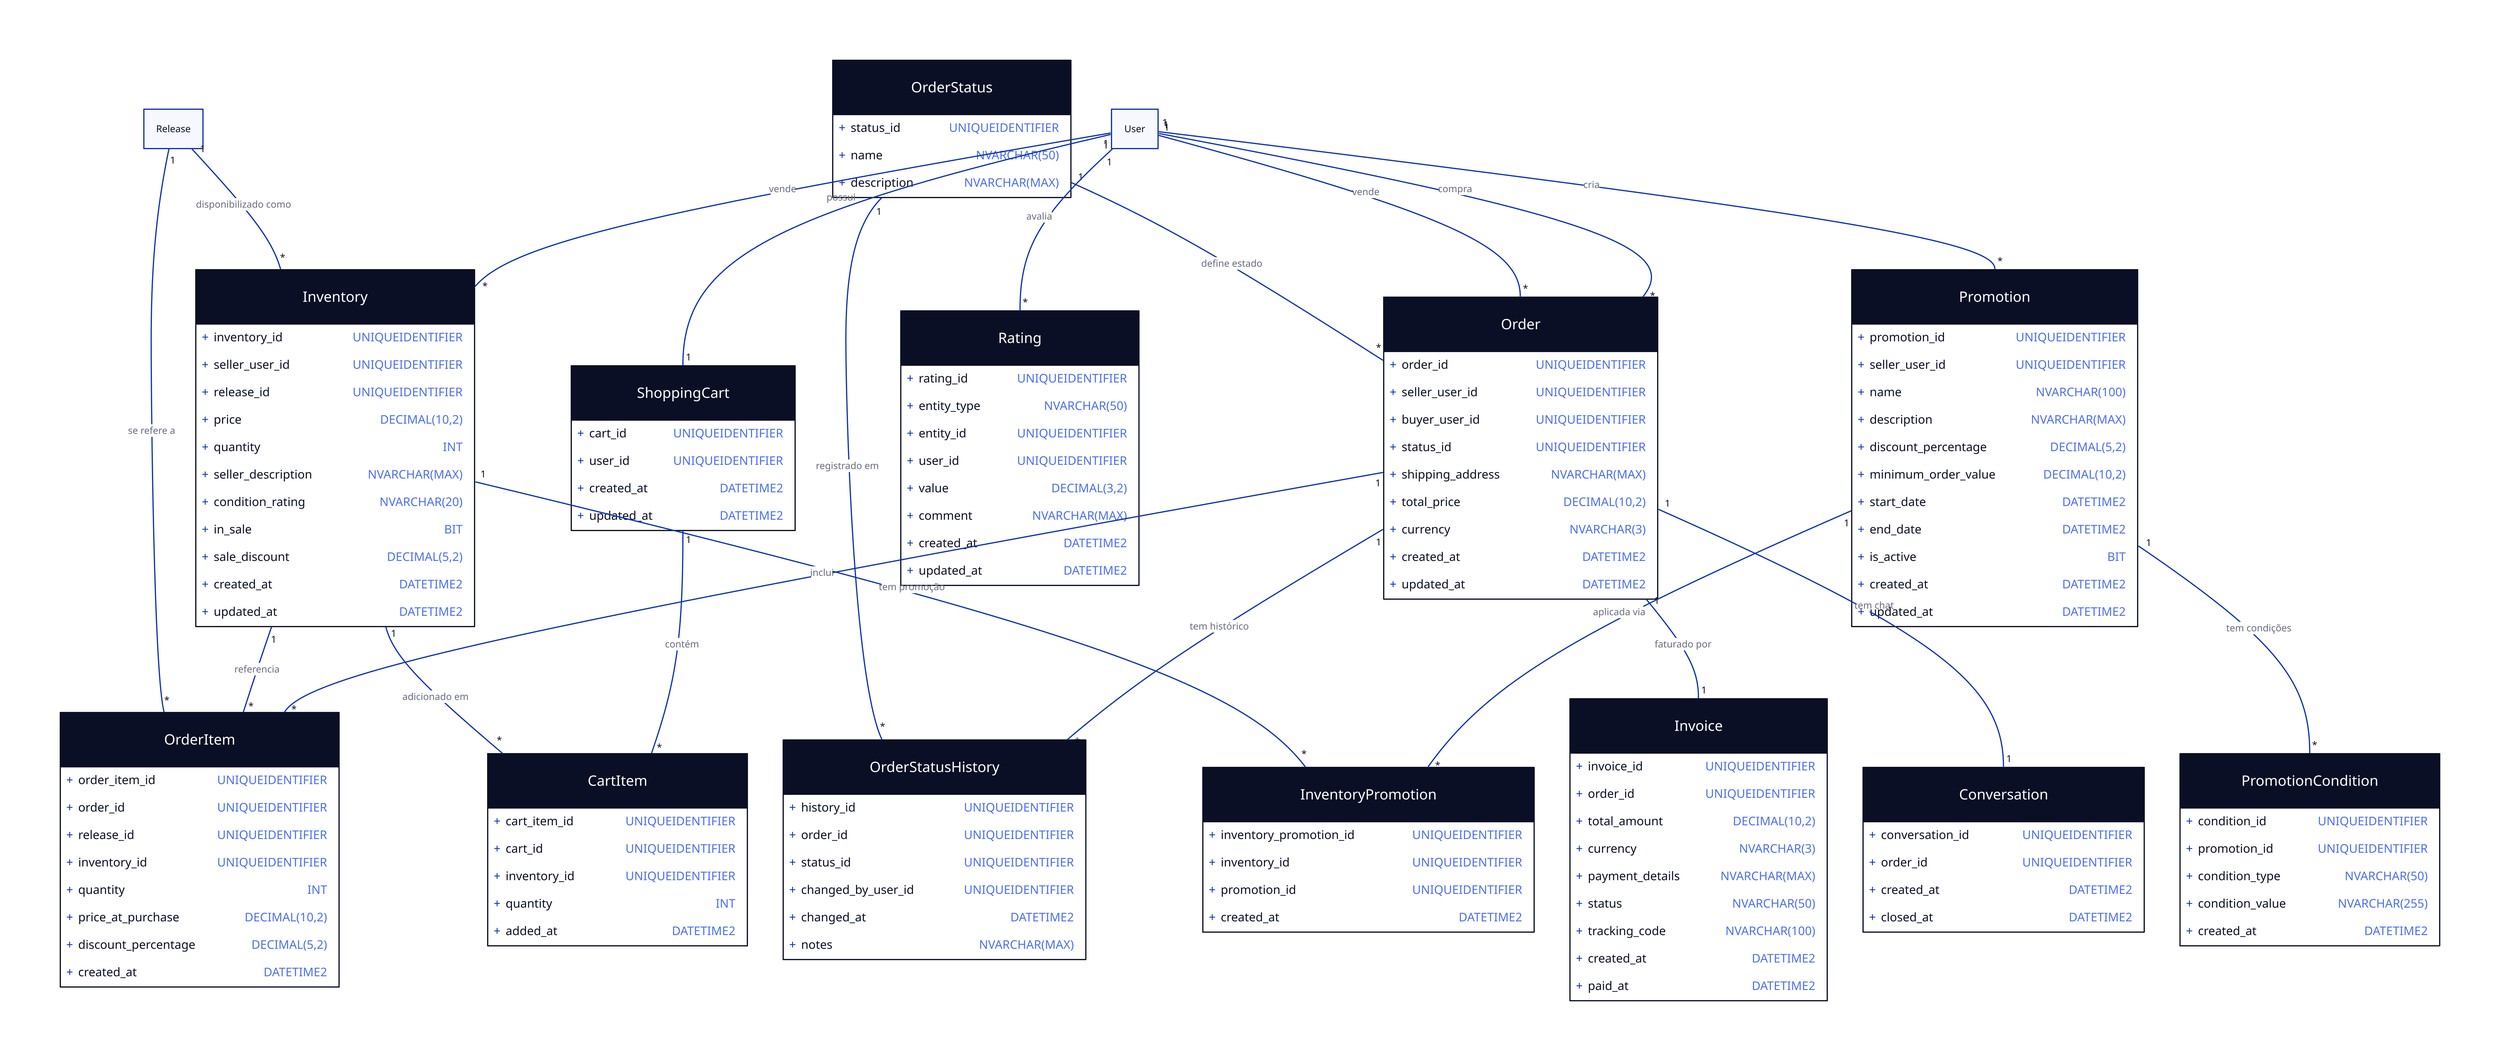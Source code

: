 Inventory: {
  shape: class
  +inventory_id: UNIQUEIDENTIFIER
  +seller_user_id: UNIQUEIDENTIFIER
  +release_id: UNIQUEIDENTIFIER
  +price: DECIMAL(10,2)
  +quantity: INT
  +seller_description: NVARCHAR(MAX)
  +condition_rating: NVARCHAR(20)
  +in_sale: BIT
  +sale_discount: DECIMAL(5,2)
  +created_at: DATETIME2
  +updated_at: DATETIME2
}

ShoppingCart: {
  shape: class
  +cart_id: UNIQUEIDENTIFIER
  +user_id: UNIQUEIDENTIFIER
  +created_at: DATETIME2
  +updated_at: DATETIME2
}

CartItem: {
  shape: class
  +cart_item_id: UNIQUEIDENTIFIER
  +cart_id: UNIQUEIDENTIFIER
  +inventory_id: UNIQUEIDENTIFIER
  +quantity: INT
  +added_at: DATETIME2
}

OrderStatus: {
  shape: class
  +status_id: UNIQUEIDENTIFIER
  +name: NVARCHAR(50)
  +description: NVARCHAR(MAX)
}

Order: {
  shape: class
  +order_id: UNIQUEIDENTIFIER
  +seller_user_id: UNIQUEIDENTIFIER
  +buyer_user_id: UNIQUEIDENTIFIER
  +status_id: UNIQUEIDENTIFIER
  +shipping_address: NVARCHAR(MAX)
  +total_price: DECIMAL(10,2)
  +currency: NVARCHAR(3)
  +created_at: DATETIME2
  +updated_at: DATETIME2
}

OrderItem: {
  shape: class
  +order_item_id: UNIQUEIDENTIFIER
  +order_id: UNIQUEIDENTIFIER
  +release_id: UNIQUEIDENTIFIER
  +inventory_id: UNIQUEIDENTIFIER
  +quantity: INT
  +price_at_purchase: DECIMAL(10,2)
  +discount_percentage: DECIMAL(5,2)
  +created_at: DATETIME2
}

OrderStatusHistory: {
  shape: class
  +history_id: UNIQUEIDENTIFIER
  +order_id: UNIQUEIDENTIFIER
  +status_id: UNIQUEIDENTIFIER
  +changed_by_user_id: UNIQUEIDENTIFIER
  +changed_at: DATETIME2
  +notes: NVARCHAR(MAX)
}

Invoice: {
  shape: class
  +invoice_id: UNIQUEIDENTIFIER
  +order_id: UNIQUEIDENTIFIER
  +total_amount: DECIMAL(10,2)
  +currency: NVARCHAR(3)
  +payment_details: NVARCHAR(MAX)
  +status: NVARCHAR(50)
  +tracking_code: NVARCHAR(100)
  +created_at: DATETIME2
  +paid_at: DATETIME2
}

Promotion: {
  shape: class
  +promotion_id: UNIQUEIDENTIFIER
  +seller_user_id: UNIQUEIDENTIFIER
  +name: NVARCHAR(100)
  +description: NVARCHAR(MAX)
  +discount_percentage: DECIMAL(5,2)
  +minimum_order_value: DECIMAL(10,2)
  +start_date: DATETIME2
  +end_date: DATETIME2
  +is_active: BIT
  +created_at: DATETIME2
  +updated_at: DATETIME2
}

PromotionCondition: {
  shape: class
  +condition_id: UNIQUEIDENTIFIER
  +promotion_id: UNIQUEIDENTIFIER
  +condition_type: NVARCHAR(50)
  +condition_value: NVARCHAR(255)
  +created_at: DATETIME2
}

InventoryPromotion: {
  shape: class
  +inventory_promotion_id: UNIQUEIDENTIFIER
  +inventory_id: UNIQUEIDENTIFIER
  +promotion_id: UNIQUEIDENTIFIER
  +created_at: DATETIME2
}

Rating: {
  shape: class
  +rating_id: UNIQUEIDENTIFIER
  +entity_type: NVARCHAR(50)
  +entity_id: UNIQUEIDENTIFIER
  +user_id: UNIQUEIDENTIFIER
  +value: DECIMAL(3,2)
  +comment: NVARCHAR(MAX)
  +created_at: DATETIME2
  +updated_at: DATETIME2
}

Conversation: {
  shape: class
  +conversation_id: UNIQUEIDENTIFIER
  +order_id: UNIQUEIDENTIFIER
  +created_at: DATETIME2
  +closed_at: DATETIME2
}

User -- Inventory: vende {
  source-arrowhead: 1
  target-arrowhead: *
}

Release -- Inventory: disponibilizado como {
  source-arrowhead: 1
  target-arrowhead: *
}

User -- ShoppingCart: possui {
  source-arrowhead: 1
  target-arrowhead: 1
}

ShoppingCart -- CartItem: contém {
  source-arrowhead: 1
  target-arrowhead: *
}

Inventory -- CartItem: adicionado em {
  source-arrowhead: 1
  target-arrowhead: *
}

User -- Order: compra {
  source-arrowhead: 1
  target-arrowhead: *
}

User -- Order: vende {
  source-arrowhead: 1
  target-arrowhead: *
}

OrderStatus -- Order: define estado {
  source-arrowhead: 1
  target-arrowhead: *
}

Order -- OrderItem: inclui {
  source-arrowhead: 1
  target-arrowhead: *
}

Inventory -- OrderItem: referencia {
  source-arrowhead: 1
  target-arrowhead: *
}

Release -- OrderItem: se refere a {
  source-arrowhead: 1
  target-arrowhead: *
}

Order -- OrderStatusHistory: tem histórico {
  source-arrowhead: 1
  target-arrowhead: *
}

OrderStatus -- OrderStatusHistory: registrado em {
  source-arrowhead: 1
  target-arrowhead: *
}

Order -- Invoice: faturado por {
  source-arrowhead: 1
  target-arrowhead: 1
}

User -- Promotion: cria {
  source-arrowhead: 1
  target-arrowhead: *
}

Promotion -- PromotionCondition: tem condições {
  source-arrowhead: 1
  target-arrowhead: *
}

Promotion -- InventoryPromotion: aplicada via {
  source-arrowhead: 1
  target-arrowhead: *
}

Inventory -- InventoryPromotion: tem promoção {
  source-arrowhead: 1
  target-arrowhead: *
}

Order -- Conversation: tem chat {
  source-arrowhead: 1
  target-arrowhead: 1
}

User -- Rating: avalia {
  source-arrowhead: 1
  target-arrowhead: *
}
